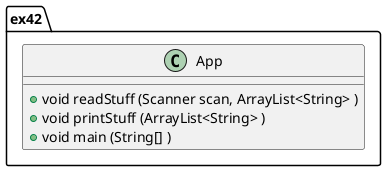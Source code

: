 @startuml 
class ex42.App{
+ void readStuff (Scanner scan, ArrayList<String> )
+ void printStuff (ArrayList<String> )
+ void main (String[] )
}
@enduml 
